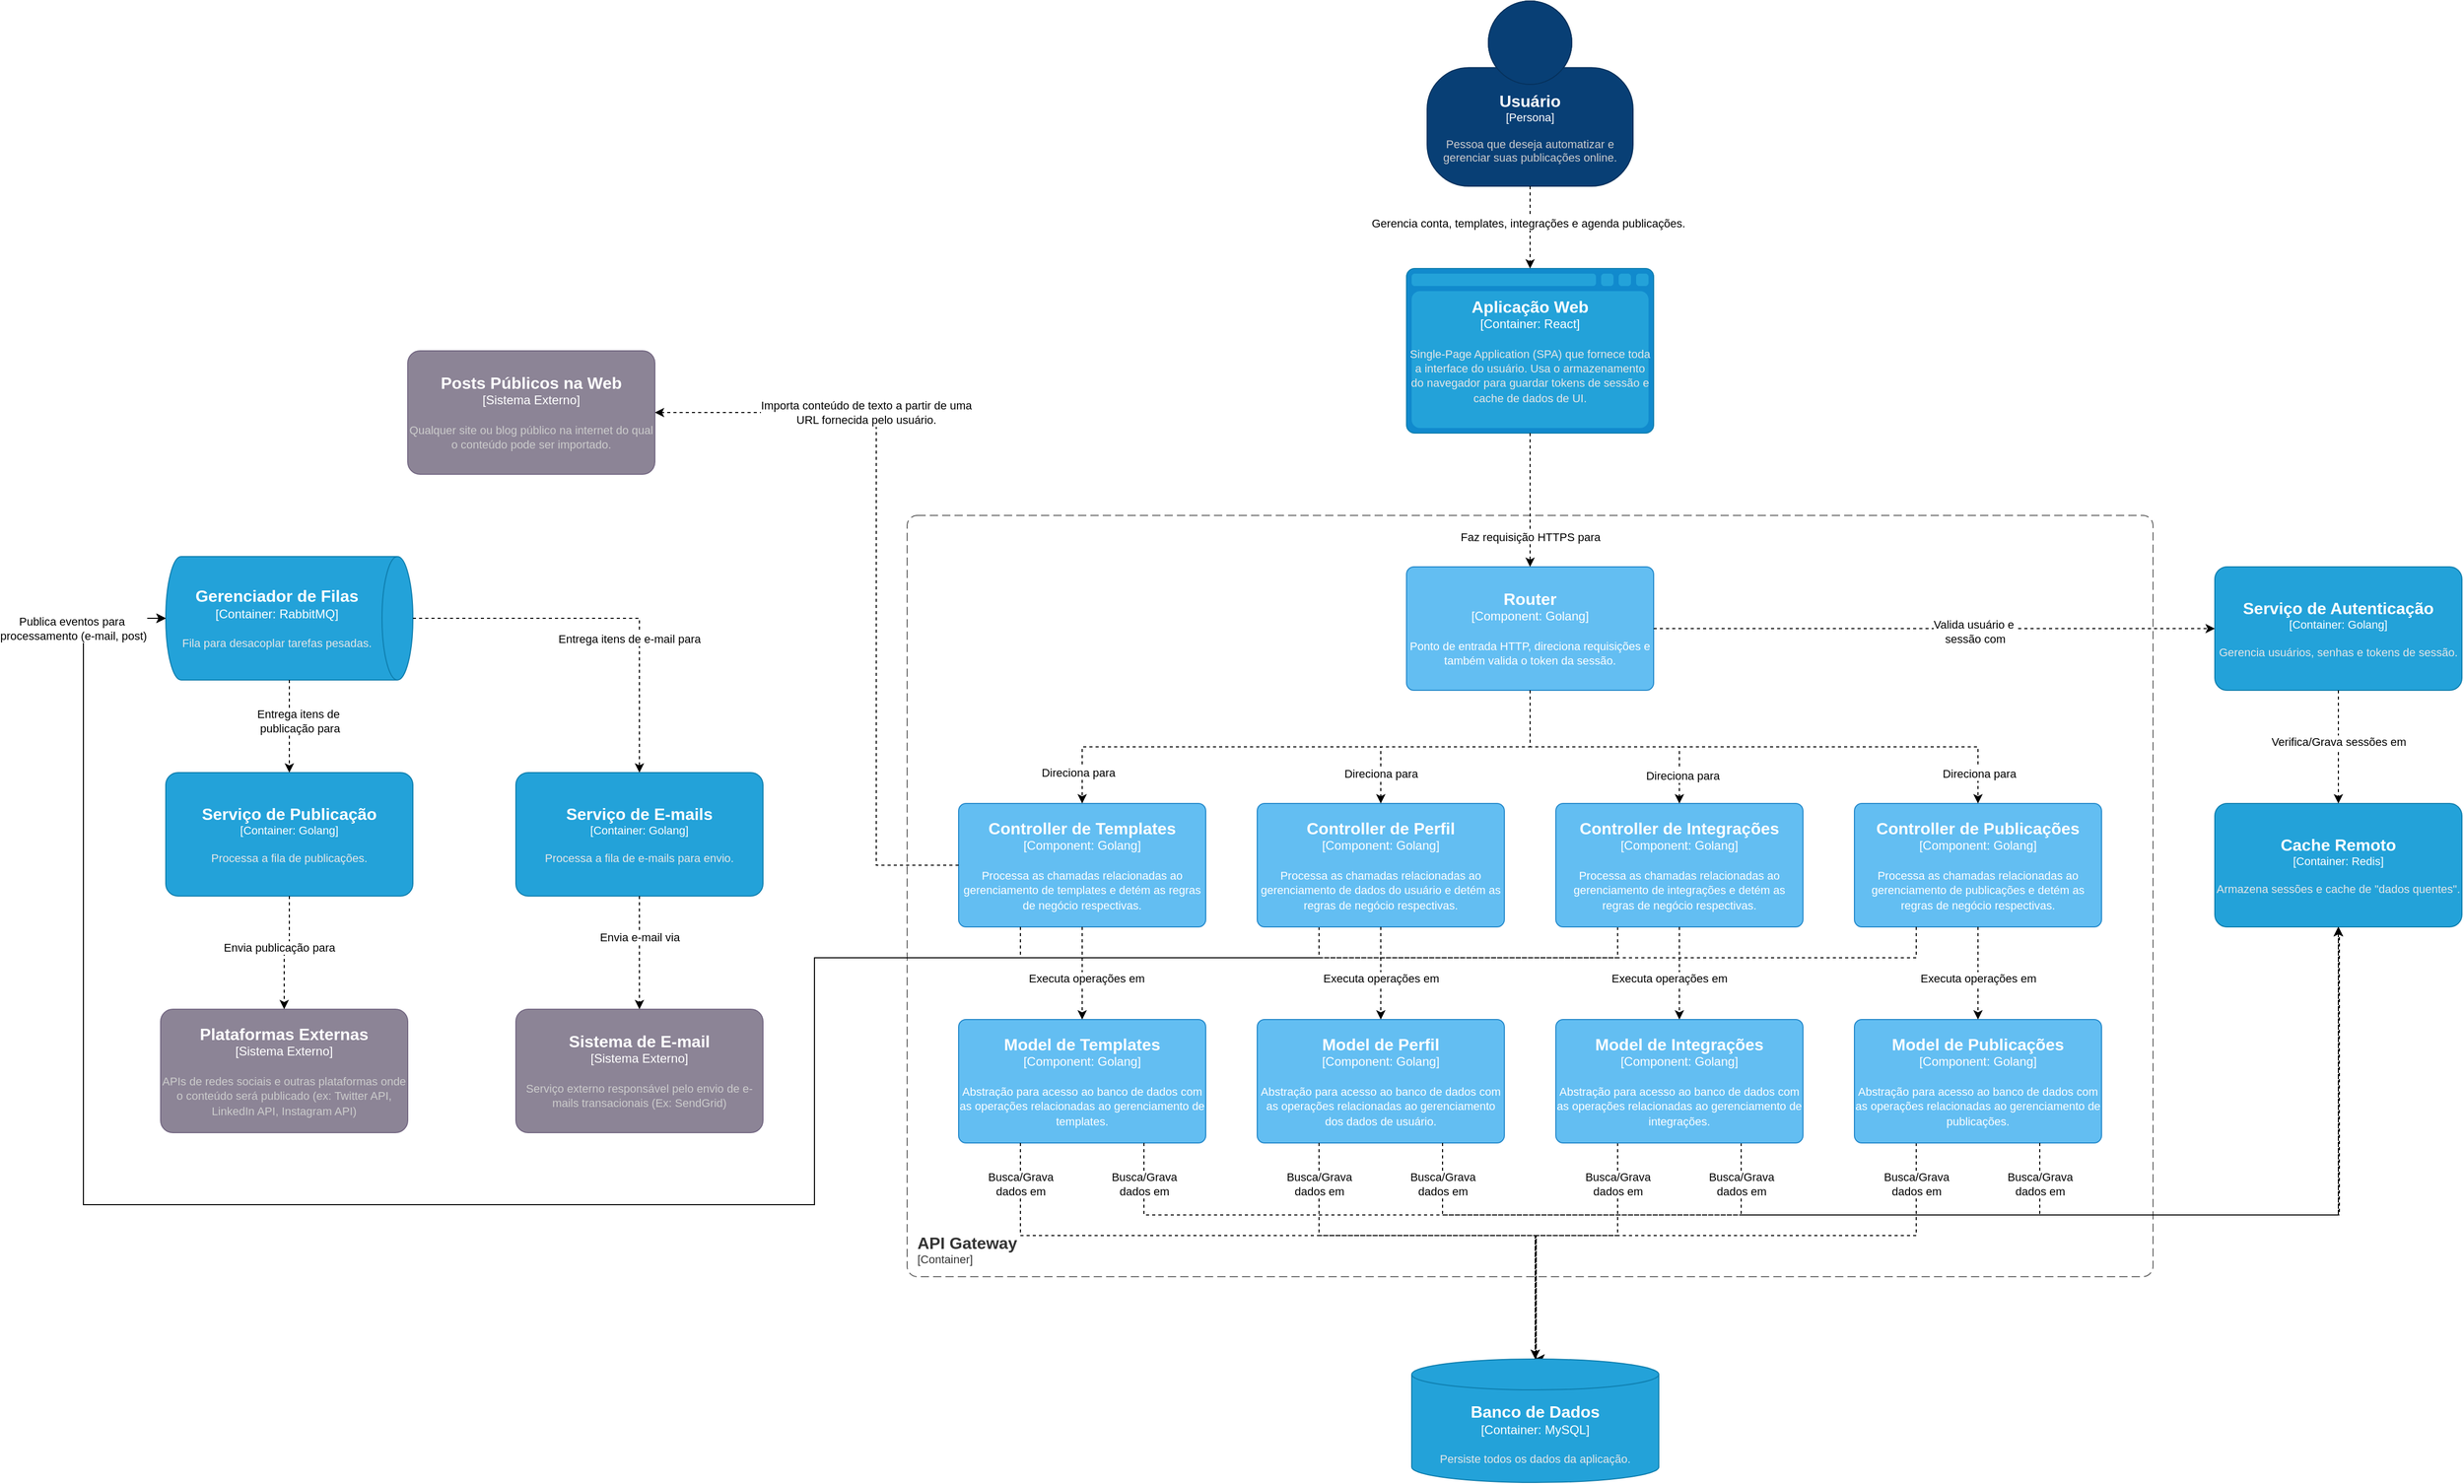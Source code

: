 <mxfile version="27.0.9">
  <diagram name="Page-1" id="s0_r844FjM8sFimcPApi">
    <mxGraphModel dx="5173" dy="2247" grid="1" gridSize="10" guides="1" tooltips="1" connect="1" arrows="1" fold="1" page="1" pageScale="1" pageWidth="850" pageHeight="1100" math="0" shadow="0">
      <root>
        <mxCell id="0" />
        <mxCell id="1" parent="0" />
        <object placeholders="1" c4Name="Usuário" c4Type="Persona" c4Description="Pessoa que deseja automatizar e gerenciar suas publicações online." label="&lt;font style=&quot;font-size: 16px&quot;&gt;&lt;b&gt;%c4Name%&lt;/b&gt;&lt;/font&gt;&lt;div&gt;[%c4Type%]&lt;/div&gt;&lt;br&gt;&lt;div&gt;&lt;font style=&quot;font-size: 11px&quot;&gt;&lt;font color=&quot;#cccccc&quot;&gt;%c4Description%&lt;/font&gt;&lt;/div&gt;" id="xSj052O3vt3fWUmC_2N5-1">
          <mxCell style="html=1;fontSize=11;dashed=0;whiteSpace=wrap;fillColor=#083F75;strokeColor=#06315C;fontColor=#ffffff;shape=mxgraph.c4.person2;align=center;metaEdit=1;points=[[0.5,0,0],[1,0.5,0],[1,0.75,0],[0.75,1,0],[0.5,1,0],[0.25,1,0],[0,0.75,0],[0,0.5,0]];resizable=0;" parent="1" vertex="1">
            <mxGeometry x="325" y="40" width="200" height="180" as="geometry" />
          </mxCell>
        </object>
        <object placeholders="1" c4Name="Aplicação Web" c4Type="Container" c4Technology="React" c4Description="Single-Page Application (SPA) que fornece toda a interface do usuário. Usa o armazenamento do navegador para guardar tokens de sessão e cache de dados de UI." label="&lt;font style=&quot;font-size: 16px&quot;&gt;&lt;b&gt;%c4Name%&lt;/b&gt;&lt;/font&gt;&lt;div&gt;[%c4Type%:&amp;nbsp;%c4Technology%]&lt;/div&gt;&lt;br&gt;&lt;div&gt;&lt;font style=&quot;font-size: 11px&quot;&gt;&lt;font color=&quot;#E6E6E6&quot;&gt;%c4Description%&lt;/font&gt;&lt;/div&gt;" id="uGQQSx_CwPP-6w2Zcl26-1">
          <mxCell style="shape=mxgraph.c4.webBrowserContainer2;whiteSpace=wrap;html=1;boundedLbl=1;rounded=0;labelBackgroundColor=none;strokeColor=#118ACD;fillColor=#23A2D9;strokeColor=#118ACD;strokeColor2=#0E7DAD;fontSize=12;fontColor=#ffffff;align=center;metaEdit=1;points=[[0.5,0,0],[1,0.25,0],[1,0.5,0],[1,0.75,0],[0.5,1,0],[0,0.75,0],[0,0.5,0],[0,0.25,0]];resizable=0;" parent="1" vertex="1">
            <mxGeometry x="305" y="300" width="240" height="160" as="geometry" />
          </mxCell>
        </object>
        <mxCell id="uGQQSx_CwPP-6w2Zcl26-2" style="edgeStyle=orthogonalEdgeStyle;rounded=0;orthogonalLoop=1;jettySize=auto;html=1;entryX=0.5;entryY=0;entryDx=0;entryDy=0;entryPerimeter=0;dashed=1;exitX=0.5;exitY=1;exitDx=0;exitDy=0;exitPerimeter=0;" parent="1" source="xSj052O3vt3fWUmC_2N5-1" target="uGQQSx_CwPP-6w2Zcl26-1" edge="1">
          <mxGeometry relative="1" as="geometry">
            <mxPoint x="424" y="370" as="targetPoint" />
            <mxPoint x="424" y="220" as="sourcePoint" />
          </mxGeometry>
        </mxCell>
        <mxCell id="uGQQSx_CwPP-6w2Zcl26-3" value="Gerencia conta, templates, integrações e agenda publicações." style="edgeLabel;html=1;align=center;verticalAlign=middle;resizable=0;points=[];" parent="uGQQSx_CwPP-6w2Zcl26-2" vertex="1" connectable="0">
          <mxGeometry x="-0.131" y="-2" relative="1" as="geometry">
            <mxPoint y="1" as="offset" />
          </mxGeometry>
        </mxCell>
        <object placeholders="1" c4Name="API Gateway" c4Type="ContainerScopeBoundary" c4Application="Container" label="&lt;font style=&quot;font-size: 16px&quot;&gt;&lt;b&gt;&lt;div style=&quot;text-align: left&quot;&gt;%c4Name%&lt;/div&gt;&lt;/b&gt;&lt;/font&gt;&lt;div style=&quot;text-align: left&quot;&gt;[%c4Application%]&lt;/div&gt;" id="uGQQSx_CwPP-6w2Zcl26-4">
          <mxCell style="rounded=1;fontSize=11;whiteSpace=wrap;html=1;dashed=1;arcSize=20;fillColor=none;strokeColor=#666666;fontColor=#333333;labelBackgroundColor=none;align=left;verticalAlign=bottom;labelBorderColor=none;spacingTop=0;spacing=10;dashPattern=8 4;metaEdit=1;rotatable=0;perimeter=rectanglePerimeter;noLabel=0;labelPadding=0;allowArrows=0;connectable=0;expand=0;recursiveResize=0;editable=1;pointerEvents=0;absoluteArcSize=1;points=[[0.25,0,0],[0.5,0,0],[0.75,0,0],[1,0.25,0],[1,0.5,0],[1,0.75,0],[0.75,1,0],[0.5,1,0],[0.25,1,0],[0,0.75,0],[0,0.5,0],[0,0.25,0]];" parent="1" vertex="1">
            <mxGeometry x="-180" y="540" width="1210" height="740" as="geometry" />
          </mxCell>
        </object>
        <object placeholders="1" c4Name="Router" c4Type="Component" c4Technology="Golang" c4Description="Ponto de entrada HTTP, direciona requisições e também valida o token da sessão." label="&lt;font style=&quot;font-size: 16px&quot;&gt;&lt;b&gt;%c4Name%&lt;/b&gt;&lt;/font&gt;&lt;div&gt;[%c4Type%: %c4Technology%]&lt;/div&gt;&lt;br&gt;&lt;div&gt;&lt;font style=&quot;font-size: 11px&quot;&gt;%c4Description%&lt;/font&gt;&lt;/div&gt;" id="uGQQSx_CwPP-6w2Zcl26-6">
          <mxCell style="rounded=1;whiteSpace=wrap;html=1;labelBackgroundColor=none;fillColor=#63BEF2;fontColor=#ffffff;align=center;arcSize=6;strokeColor=#2086C9;metaEdit=1;resizable=0;points=[[0.25,0,0],[0.5,0,0],[0.75,0,0],[1,0.25,0],[1,0.5,0],[1,0.75,0],[0.75,1,0],[0.5,1,0],[0.25,1,0],[0,0.75,0],[0,0.5,0],[0,0.25,0]];" parent="1" vertex="1">
            <mxGeometry x="305" y="590" width="240" height="120" as="geometry" />
          </mxCell>
        </object>
        <object placeholders="1" c4Name="Controller de Templates" c4Type="Component" c4Technology="Golang" c4Description="Processa as chamadas relacionadas ao gerenciamento de templates e detém as regras de negócio respectivas." label="&lt;font style=&quot;font-size: 16px&quot;&gt;&lt;b&gt;%c4Name%&lt;/b&gt;&lt;/font&gt;&lt;div&gt;[%c4Type%: %c4Technology%]&lt;/div&gt;&lt;br&gt;&lt;div&gt;&lt;font style=&quot;font-size: 11px&quot;&gt;%c4Description%&lt;/font&gt;&lt;/div&gt;" id="uGQQSx_CwPP-6w2Zcl26-7">
          <mxCell style="rounded=1;whiteSpace=wrap;html=1;labelBackgroundColor=none;fillColor=#63BEF2;fontColor=#ffffff;align=center;arcSize=6;strokeColor=#2086C9;metaEdit=1;resizable=0;points=[[0.25,0,0],[0.5,0,0],[0.75,0,0],[1,0.25,0],[1,0.5,0],[1,0.75,0],[0.75,1,0],[0.5,1,0],[0.25,1,0],[0,0.75,0],[0,0.5,0],[0,0.25,0]];" parent="1" vertex="1">
            <mxGeometry x="-130" y="820" width="240" height="120" as="geometry" />
          </mxCell>
        </object>
        <mxCell id="uGQQSx_CwPP-6w2Zcl26-71" style="edgeStyle=orthogonalEdgeStyle;shape=connector;rounded=0;orthogonalLoop=1;jettySize=auto;html=1;exitX=0.25;exitY=1;exitDx=0;exitDy=0;exitPerimeter=0;dashed=1;strokeColor=default;align=center;verticalAlign=middle;fontFamily=Helvetica;fontSize=11;fontColor=default;labelBackgroundColor=default;endArrow=classic;entryX=0.5;entryY=1;entryDx=0;entryDy=0;entryPerimeter=0;" parent="1" source="uGQQSx_CwPP-6w2Zcl26-8" edge="1" target="uGQQSx_CwPP-6w2Zcl26-64">
          <mxGeometry relative="1" as="geometry">
            <mxPoint x="-150" y="1420" as="targetPoint" />
            <Array as="points">
              <mxPoint x="220" y="970" />
              <mxPoint x="-270" y="970" />
              <mxPoint x="-270" y="1210" />
              <mxPoint x="-980" y="1210" />
              <mxPoint x="-980" y="640" />
            </Array>
          </mxGeometry>
        </mxCell>
        <object placeholders="1" c4Name="Controller de Perfil" c4Type="Component" c4Technology="Golang" c4Description="Processa as chamadas relacionadas ao gerenciamento de dados do usuário e detém as regras de negócio respectivas." label="&lt;font style=&quot;font-size: 16px&quot;&gt;&lt;b&gt;%c4Name%&lt;/b&gt;&lt;/font&gt;&lt;div&gt;[%c4Type%: %c4Technology%]&lt;/div&gt;&lt;br&gt;&lt;div&gt;&lt;font style=&quot;font-size: 11px&quot;&gt;%c4Description%&lt;/font&gt;&lt;/div&gt;" id="uGQQSx_CwPP-6w2Zcl26-8">
          <mxCell style="rounded=1;whiteSpace=wrap;html=1;labelBackgroundColor=none;fillColor=#63BEF2;fontColor=#ffffff;align=center;arcSize=6;strokeColor=#2086C9;metaEdit=1;resizable=0;points=[[0.25,0,0],[0.5,0,0],[0.75,0,0],[1,0.25,0],[1,0.5,0],[1,0.75,0],[0.75,1,0],[0.5,1,0],[0.25,1,0],[0,0.75,0],[0,0.5,0],[0,0.25,0]];" parent="1" vertex="1">
            <mxGeometry x="160" y="820" width="240" height="120" as="geometry" />
          </mxCell>
        </object>
        <mxCell id="uGQQSx_CwPP-6w2Zcl26-72" style="edgeStyle=orthogonalEdgeStyle;shape=connector;rounded=0;orthogonalLoop=1;jettySize=auto;html=1;exitX=0.25;exitY=1;exitDx=0;exitDy=0;exitPerimeter=0;dashed=1;strokeColor=default;align=center;verticalAlign=middle;fontFamily=Helvetica;fontSize=11;fontColor=default;labelBackgroundColor=default;endArrow=classic;entryX=0.5;entryY=1;entryDx=0;entryDy=0;entryPerimeter=0;" parent="1" source="uGQQSx_CwPP-6w2Zcl26-9" target="uGQQSx_CwPP-6w2Zcl26-64" edge="1">
          <mxGeometry relative="1" as="geometry">
            <mxPoint x="-150" y="1420" as="targetPoint" />
            <Array as="points">
              <mxPoint x="510" y="970" />
              <mxPoint x="-270" y="970" />
              <mxPoint x="-270" y="1210" />
              <mxPoint x="-980" y="1210" />
              <mxPoint x="-980" y="640" />
            </Array>
          </mxGeometry>
        </mxCell>
        <object placeholders="1" c4Name="Controller de Integrações" c4Type="Component" c4Technology="Golang" c4Description="Processa as chamadas relacionadas ao gerenciamento de integrações e detém as regras de negócio respectivas." label="&lt;font style=&quot;font-size: 16px&quot;&gt;&lt;b&gt;%c4Name%&lt;/b&gt;&lt;/font&gt;&lt;div&gt;[%c4Type%: %c4Technology%]&lt;/div&gt;&lt;br&gt;&lt;div&gt;&lt;font style=&quot;font-size: 11px&quot;&gt;%c4Description%&lt;/font&gt;&lt;/div&gt;" id="uGQQSx_CwPP-6w2Zcl26-9">
          <mxCell style="rounded=1;whiteSpace=wrap;html=1;labelBackgroundColor=none;fillColor=#63BEF2;fontColor=#ffffff;align=center;arcSize=6;strokeColor=#2086C9;metaEdit=1;resizable=0;points=[[0.25,0,0],[0.5,0,0],[0.75,0,0],[1,0.25,0],[1,0.5,0],[1,0.75,0],[0.75,1,0],[0.5,1,0],[0.25,1,0],[0,0.75,0],[0,0.5,0],[0,0.25,0]];" parent="1" vertex="1">
            <mxGeometry x="450" y="820" width="240" height="120" as="geometry" />
          </mxCell>
        </object>
        <object placeholders="1" c4Name="Controller de Publicações" c4Type="Component" c4Technology="Golang" c4Description="Processa as chamadas relacionadas ao gerenciamento de publicações e detém as regras de negócio respectivas." label="&lt;font style=&quot;font-size: 16px&quot;&gt;&lt;b&gt;%c4Name%&lt;/b&gt;&lt;/font&gt;&lt;div&gt;[%c4Type%: %c4Technology%]&lt;/div&gt;&lt;br&gt;&lt;div&gt;&lt;font style=&quot;font-size: 11px&quot;&gt;%c4Description%&lt;/font&gt;&lt;/div&gt;" id="uGQQSx_CwPP-6w2Zcl26-10">
          <mxCell style="rounded=1;whiteSpace=wrap;html=1;labelBackgroundColor=none;fillColor=#63BEF2;fontColor=#ffffff;align=center;arcSize=6;strokeColor=#2086C9;metaEdit=1;resizable=0;points=[[0.25,0,0],[0.5,0,0],[0.75,0,0],[1,0.25,0],[1,0.5,0],[1,0.75,0],[0.75,1,0],[0.5,1,0],[0.25,1,0],[0,0.75,0],[0,0.5,0],[0,0.25,0]];" parent="1" vertex="1">
            <mxGeometry x="740" y="820" width="240" height="120" as="geometry" />
          </mxCell>
        </object>
        <mxCell id="uGQQSx_CwPP-6w2Zcl26-11" style="edgeStyle=orthogonalEdgeStyle;rounded=0;orthogonalLoop=1;jettySize=auto;html=1;entryX=0.5;entryY=0;entryDx=0;entryDy=0;entryPerimeter=0;dashed=1;" parent="1" source="uGQQSx_CwPP-6w2Zcl26-1" target="uGQQSx_CwPP-6w2Zcl26-6" edge="1">
          <mxGeometry relative="1" as="geometry" />
        </mxCell>
        <mxCell id="uGQQSx_CwPP-6w2Zcl26-12" value="Faz requisição HTTPS para" style="edgeLabel;html=1;align=center;verticalAlign=middle;resizable=0;points=[];" parent="uGQQSx_CwPP-6w2Zcl26-11" vertex="1" connectable="0">
          <mxGeometry x="-0.009" y="3" relative="1" as="geometry">
            <mxPoint x="-3" y="36" as="offset" />
          </mxGeometry>
        </mxCell>
        <mxCell id="uGQQSx_CwPP-6w2Zcl26-14" style="edgeStyle=orthogonalEdgeStyle;rounded=0;orthogonalLoop=1;jettySize=auto;html=1;exitX=0.5;exitY=1;exitDx=0;exitDy=0;exitPerimeter=0;entryX=0.5;entryY=0;entryDx=0;entryDy=0;entryPerimeter=0;dashed=1;" parent="1" source="uGQQSx_CwPP-6w2Zcl26-6" target="uGQQSx_CwPP-6w2Zcl26-7" edge="1">
          <mxGeometry relative="1" as="geometry" />
        </mxCell>
        <mxCell id="uGQQSx_CwPP-6w2Zcl26-15" value="Direciona para" style="edgeLabel;html=1;align=center;verticalAlign=middle;resizable=0;points=[];" parent="uGQQSx_CwPP-6w2Zcl26-14" vertex="1" connectable="0">
          <mxGeometry x="0.206" y="-3" relative="1" as="geometry">
            <mxPoint x="-166" y="28" as="offset" />
          </mxGeometry>
        </mxCell>
        <mxCell id="uGQQSx_CwPP-6w2Zcl26-16" style="edgeStyle=orthogonalEdgeStyle;rounded=0;orthogonalLoop=1;jettySize=auto;html=1;entryX=0.5;entryY=0;entryDx=0;entryDy=0;entryPerimeter=0;dashed=1;" parent="1" source="uGQQSx_CwPP-6w2Zcl26-6" target="uGQQSx_CwPP-6w2Zcl26-8" edge="1">
          <mxGeometry relative="1" as="geometry" />
        </mxCell>
        <mxCell id="uGQQSx_CwPP-6w2Zcl26-17" value="Direciona para" style="edgeLabel;html=1;align=center;verticalAlign=middle;resizable=0;points=[];" parent="uGQQSx_CwPP-6w2Zcl26-16" vertex="1" connectable="0">
          <mxGeometry x="0.722" y="3" relative="1" as="geometry">
            <mxPoint x="-3" y="6" as="offset" />
          </mxGeometry>
        </mxCell>
        <mxCell id="uGQQSx_CwPP-6w2Zcl26-18" style="edgeStyle=orthogonalEdgeStyle;rounded=0;orthogonalLoop=1;jettySize=auto;html=1;exitX=0.5;exitY=1;exitDx=0;exitDy=0;exitPerimeter=0;entryX=0.5;entryY=0;entryDx=0;entryDy=0;entryPerimeter=0;dashed=1;" parent="1" source="uGQQSx_CwPP-6w2Zcl26-6" target="uGQQSx_CwPP-6w2Zcl26-9" edge="1">
          <mxGeometry relative="1" as="geometry" />
        </mxCell>
        <mxCell id="uGQQSx_CwPP-6w2Zcl26-19" value="Direciona para" style="edgeLabel;html=1;align=center;verticalAlign=middle;resizable=0;points=[];" parent="uGQQSx_CwPP-6w2Zcl26-18" vertex="1" connectable="0">
          <mxGeometry x="0.793" y="3" relative="1" as="geometry">
            <mxPoint y="-1" as="offset" />
          </mxGeometry>
        </mxCell>
        <mxCell id="uGQQSx_CwPP-6w2Zcl26-20" style="edgeStyle=orthogonalEdgeStyle;rounded=0;orthogonalLoop=1;jettySize=auto;html=1;entryX=0.5;entryY=0;entryDx=0;entryDy=0;entryPerimeter=0;exitX=0.5;exitY=1;exitDx=0;exitDy=0;exitPerimeter=0;dashed=1;" parent="1" source="uGQQSx_CwPP-6w2Zcl26-6" target="uGQQSx_CwPP-6w2Zcl26-10" edge="1">
          <mxGeometry relative="1" as="geometry" />
        </mxCell>
        <mxCell id="uGQQSx_CwPP-6w2Zcl26-21" value="Direciona para" style="edgeLabel;html=1;align=center;verticalAlign=middle;resizable=0;points=[];" parent="uGQQSx_CwPP-6w2Zcl26-20" vertex="1" connectable="0">
          <mxGeometry x="0.898" y="1" relative="1" as="geometry">
            <mxPoint y="-1" as="offset" />
          </mxGeometry>
        </mxCell>
        <object placeholders="1" c4Name="Serviço de Autenticação" c4Type="Container" c4Technology="Golang" c4Description="Gerencia usuários, senhas e tokens de sessão." label="&lt;font style=&quot;font-size: 16px&quot;&gt;&lt;b&gt;%c4Name%&lt;/b&gt;&lt;/font&gt;&lt;div&gt;[%c4Type%: %c4Technology%]&lt;/div&gt;&lt;br&gt;&lt;div&gt;&lt;font style=&quot;font-size: 11px&quot;&gt;&lt;font color=&quot;#E6E6E6&quot;&gt;%c4Description%&lt;/font&gt;&lt;/div&gt;" id="uGQQSx_CwPP-6w2Zcl26-22">
          <mxCell style="rounded=1;whiteSpace=wrap;html=1;fontSize=11;labelBackgroundColor=none;fillColor=#23A2D9;fontColor=#ffffff;align=center;arcSize=10;strokeColor=#0E7DAD;metaEdit=1;resizable=0;points=[[0.25,0,0],[0.5,0,0],[0.75,0,0],[1,0.25,0],[1,0.5,0],[1,0.75,0],[0.75,1,0],[0.5,1,0],[0.25,1,0],[0,0.75,0],[0,0.5,0],[0,0.25,0]];" parent="1" vertex="1">
            <mxGeometry x="1090" y="590" width="240" height="120" as="geometry" />
          </mxCell>
        </object>
        <object placeholders="1" c4Name="Cache Remoto" c4Type="Container" c4Technology="Redis" c4Description="Armazena sessões e cache de &quot;dados quentes&quot;." label="&lt;font style=&quot;font-size: 16px&quot;&gt;&lt;b&gt;%c4Name%&lt;/b&gt;&lt;/font&gt;&lt;div&gt;[%c4Type%: %c4Technology%]&lt;/div&gt;&lt;br&gt;&lt;div&gt;&lt;font style=&quot;font-size: 11px&quot;&gt;&lt;font color=&quot;#E6E6E6&quot;&gt;%c4Description%&lt;/font&gt;&lt;/div&gt;" id="uGQQSx_CwPP-6w2Zcl26-23">
          <mxCell style="rounded=1;whiteSpace=wrap;html=1;fontSize=11;labelBackgroundColor=none;fillColor=#23A2D9;fontColor=#ffffff;align=center;arcSize=10;strokeColor=#0E7DAD;metaEdit=1;resizable=0;points=[[0.25,0,0],[0.5,0,0],[0.75,0,0],[1,0.25,0],[1,0.5,0],[1,0.75,0],[0.75,1,0],[0.5,1,0],[0.25,1,0],[0,0.75,0],[0,0.5,0],[0,0.25,0]];" parent="1" vertex="1">
            <mxGeometry x="1090" y="820" width="240" height="120" as="geometry" />
          </mxCell>
        </object>
        <mxCell id="uGQQSx_CwPP-6w2Zcl26-24" style="edgeStyle=orthogonalEdgeStyle;rounded=0;orthogonalLoop=1;jettySize=auto;html=1;entryX=0;entryY=0.5;entryDx=0;entryDy=0;entryPerimeter=0;dashed=1;" parent="1" source="uGQQSx_CwPP-6w2Zcl26-6" target="uGQQSx_CwPP-6w2Zcl26-22" edge="1">
          <mxGeometry relative="1" as="geometry" />
        </mxCell>
        <mxCell id="uGQQSx_CwPP-6w2Zcl26-25" value="&lt;div&gt;Valida usuário e&amp;nbsp;&lt;/div&gt;&lt;div&gt;sessão com&lt;/div&gt;" style="edgeLabel;html=1;align=center;verticalAlign=middle;resizable=0;points=[];" parent="uGQQSx_CwPP-6w2Zcl26-24" vertex="1" connectable="0">
          <mxGeometry x="0.147" y="-3" relative="1" as="geometry">
            <mxPoint x="-1" as="offset" />
          </mxGeometry>
        </mxCell>
        <mxCell id="uGQQSx_CwPP-6w2Zcl26-26" style="edgeStyle=orthogonalEdgeStyle;rounded=0;orthogonalLoop=1;jettySize=auto;html=1;entryX=0.5;entryY=0;entryDx=0;entryDy=0;entryPerimeter=0;dashed=1;" parent="1" source="uGQQSx_CwPP-6w2Zcl26-22" target="uGQQSx_CwPP-6w2Zcl26-23" edge="1">
          <mxGeometry relative="1" as="geometry" />
        </mxCell>
        <mxCell id="uGQQSx_CwPP-6w2Zcl26-27" value="Verifica/Grava sessões em" style="edgeLabel;html=1;align=center;verticalAlign=middle;resizable=0;points=[];" parent="uGQQSx_CwPP-6w2Zcl26-26" vertex="1" connectable="0">
          <mxGeometry x="0.23" y="-5" relative="1" as="geometry">
            <mxPoint x="5" y="-18" as="offset" />
          </mxGeometry>
        </mxCell>
        <object placeholders="1" c4Name="Model de Templates" c4Type="Component" c4Technology="Golang" c4Description="Abstração para acesso ao banco de dados com as operações relacionadas ao gerenciamento de templates." label="&lt;font style=&quot;font-size: 16px&quot;&gt;&lt;b&gt;%c4Name%&lt;/b&gt;&lt;/font&gt;&lt;div&gt;[%c4Type%: %c4Technology%]&lt;/div&gt;&lt;br&gt;&lt;div&gt;&lt;font style=&quot;font-size: 11px&quot;&gt;%c4Description%&lt;/font&gt;&lt;/div&gt;" id="uGQQSx_CwPP-6w2Zcl26-28">
          <mxCell style="rounded=1;whiteSpace=wrap;html=1;labelBackgroundColor=none;fillColor=#63BEF2;fontColor=#ffffff;align=center;arcSize=6;strokeColor=#2086C9;metaEdit=1;resizable=0;points=[[0.25,0,0],[0.5,0,0],[0.75,0,0],[1,0.25,0],[1,0.5,0],[1,0.75,0],[0.75,1,0],[0.5,1,0],[0.25,1,0],[0,0.75,0],[0,0.5,0],[0,0.25,0]];" parent="1" vertex="1">
            <mxGeometry x="-130" y="1030" width="240" height="120" as="geometry" />
          </mxCell>
        </object>
        <object placeholders="1" c4Name="Model de Perfil" c4Type="Component" c4Technology="Golang" c4Description="Abstração para acesso ao banco de dados com as operações relacionadas ao gerenciamento dos dados de usuário." label="&lt;font style=&quot;font-size: 16px&quot;&gt;&lt;b&gt;%c4Name%&lt;/b&gt;&lt;/font&gt;&lt;div&gt;[%c4Type%: %c4Technology%]&lt;/div&gt;&lt;br&gt;&lt;div&gt;&lt;font style=&quot;font-size: 11px&quot;&gt;%c4Description%&lt;/font&gt;&lt;/div&gt;" id="uGQQSx_CwPP-6w2Zcl26-29">
          <mxCell style="rounded=1;whiteSpace=wrap;html=1;labelBackgroundColor=none;fillColor=#63BEF2;fontColor=#ffffff;align=center;arcSize=6;strokeColor=#2086C9;metaEdit=1;resizable=0;points=[[0.25,0,0],[0.5,0,0],[0.75,0,0],[1,0.25,0],[1,0.5,0],[1,0.75,0],[0.75,1,0],[0.5,1,0],[0.25,1,0],[0,0.75,0],[0,0.5,0],[0,0.25,0]];" parent="1" vertex="1">
            <mxGeometry x="160" y="1030" width="240" height="120" as="geometry" />
          </mxCell>
        </object>
        <mxCell id="uGQQSx_CwPP-6w2Zcl26-42" style="edgeStyle=orthogonalEdgeStyle;shape=connector;rounded=0;orthogonalLoop=1;jettySize=auto;html=1;exitX=0.75;exitY=1;exitDx=0;exitDy=0;exitPerimeter=0;dashed=1;strokeColor=default;align=center;verticalAlign=middle;fontFamily=Helvetica;fontSize=11;fontColor=default;labelBackgroundColor=default;endArrow=classic;entryX=0.5;entryY=1;entryDx=0;entryDy=0;entryPerimeter=0;" parent="1" source="uGQQSx_CwPP-6w2Zcl26-30" target="uGQQSx_CwPP-6w2Zcl26-23" edge="1">
          <mxGeometry relative="1" as="geometry">
            <mxPoint x="1210" y="950" as="targetPoint" />
            <Array as="points">
              <mxPoint x="630" y="1220" />
              <mxPoint x="1211" y="1220" />
              <mxPoint x="1211" y="950" />
              <mxPoint x="1210" y="950" />
            </Array>
          </mxGeometry>
        </mxCell>
        <mxCell id="uGQQSx_CwPP-6w2Zcl26-54" style="edgeStyle=orthogonalEdgeStyle;shape=connector;rounded=0;orthogonalLoop=1;jettySize=auto;html=1;exitX=0.25;exitY=1;exitDx=0;exitDy=0;exitPerimeter=0;dashed=1;strokeColor=default;align=center;verticalAlign=middle;fontFamily=Helvetica;fontSize=11;fontColor=default;labelBackgroundColor=default;endArrow=classic;" parent="1" source="uGQQSx_CwPP-6w2Zcl26-30" edge="1">
          <mxGeometry relative="1" as="geometry">
            <mxPoint x="430" y="1360" as="targetPoint" />
            <Array as="points">
              <mxPoint x="510" y="1240" />
              <mxPoint x="431" y="1240" />
              <mxPoint x="431" y="1360" />
            </Array>
          </mxGeometry>
        </mxCell>
        <object placeholders="1" c4Name="Model de Integrações" c4Type="Component" c4Technology="Golang" c4Description="Abstração para acesso ao banco de dados com as operações relacionadas ao gerenciamento de integrações." label="&lt;font style=&quot;font-size: 16px&quot;&gt;&lt;b&gt;%c4Name%&lt;/b&gt;&lt;/font&gt;&lt;div&gt;[%c4Type%: %c4Technology%]&lt;/div&gt;&lt;br&gt;&lt;div&gt;&lt;font style=&quot;font-size: 11px&quot;&gt;%c4Description%&lt;/font&gt;&lt;/div&gt;" id="uGQQSx_CwPP-6w2Zcl26-30">
          <mxCell style="rounded=1;whiteSpace=wrap;html=1;labelBackgroundColor=none;fillColor=#63BEF2;fontColor=#ffffff;align=center;arcSize=6;strokeColor=#2086C9;metaEdit=1;resizable=0;points=[[0.25,0,0],[0.5,0,0],[0.75,0,0],[1,0.25,0],[1,0.5,0],[1,0.75,0],[0.75,1,0],[0.5,1,0],[0.25,1,0],[0,0.75,0],[0,0.5,0],[0,0.25,0]];" parent="1" vertex="1">
            <mxGeometry x="450" y="1030" width="240" height="120" as="geometry" />
          </mxCell>
        </object>
        <mxCell id="uGQQSx_CwPP-6w2Zcl26-55" style="edgeStyle=orthogonalEdgeStyle;shape=connector;rounded=0;orthogonalLoop=1;jettySize=auto;html=1;exitX=0.25;exitY=1;exitDx=0;exitDy=0;exitPerimeter=0;dashed=1;strokeColor=default;align=center;verticalAlign=middle;fontFamily=Helvetica;fontSize=11;fontColor=default;labelBackgroundColor=default;endArrow=classic;" parent="1" source="uGQQSx_CwPP-6w2Zcl26-31" edge="1">
          <mxGeometry relative="1" as="geometry">
            <mxPoint x="430" y="1360" as="targetPoint" />
            <Array as="points">
              <mxPoint x="800" y="1240" />
              <mxPoint x="431" y="1240" />
              <mxPoint x="431" y="1360" />
            </Array>
          </mxGeometry>
        </mxCell>
        <object placeholders="1" c4Name="Model de Publicações" c4Type="Component" c4Technology="Golang" c4Description="Abstração para acesso ao banco de dados com as operações relacionadas ao gerenciamento de publicações." label="&lt;font style=&quot;font-size: 16px&quot;&gt;&lt;b&gt;%c4Name%&lt;/b&gt;&lt;/font&gt;&lt;div&gt;[%c4Type%: %c4Technology%]&lt;/div&gt;&lt;br&gt;&lt;div&gt;&lt;font style=&quot;font-size: 11px&quot;&gt;%c4Description%&lt;/font&gt;&lt;/div&gt;" id="uGQQSx_CwPP-6w2Zcl26-31">
          <mxCell style="rounded=1;whiteSpace=wrap;html=1;labelBackgroundColor=none;fillColor=#63BEF2;fontColor=#ffffff;align=center;arcSize=6;strokeColor=#2086C9;metaEdit=1;resizable=0;points=[[0.25,0,0],[0.5,0,0],[0.75,0,0],[1,0.25,0],[1,0.5,0],[1,0.75,0],[0.75,1,0],[0.5,1,0],[0.25,1,0],[0,0.75,0],[0,0.5,0],[0,0.25,0]];" parent="1" vertex="1">
            <mxGeometry x="740" y="1030" width="240" height="120" as="geometry" />
          </mxCell>
        </object>
        <mxCell id="uGQQSx_CwPP-6w2Zcl26-32" style="edgeStyle=orthogonalEdgeStyle;shape=connector;rounded=0;orthogonalLoop=1;jettySize=auto;html=1;entryX=0.5;entryY=0;entryDx=0;entryDy=0;entryPerimeter=0;dashed=1;strokeColor=default;align=center;verticalAlign=middle;fontFamily=Helvetica;fontSize=11;fontColor=default;labelBackgroundColor=default;endArrow=classic;" parent="1" source="uGQQSx_CwPP-6w2Zcl26-7" target="uGQQSx_CwPP-6w2Zcl26-28" edge="1">
          <mxGeometry relative="1" as="geometry" />
        </mxCell>
        <mxCell id="uGQQSx_CwPP-6w2Zcl26-36" value="Executa operações em" style="edgeLabel;html=1;align=center;verticalAlign=middle;resizable=0;points=[];fontFamily=Helvetica;fontSize=11;fontColor=default;labelBackgroundColor=default;" parent="uGQQSx_CwPP-6w2Zcl26-32" vertex="1" connectable="0">
          <mxGeometry x="0.099" y="4" relative="1" as="geometry">
            <mxPoint as="offset" />
          </mxGeometry>
        </mxCell>
        <mxCell id="uGQQSx_CwPP-6w2Zcl26-33" style="edgeStyle=orthogonalEdgeStyle;shape=connector;rounded=0;orthogonalLoop=1;jettySize=auto;html=1;entryX=0.5;entryY=0;entryDx=0;entryDy=0;entryPerimeter=0;dashed=1;strokeColor=default;align=center;verticalAlign=middle;fontFamily=Helvetica;fontSize=11;fontColor=default;labelBackgroundColor=default;endArrow=classic;" parent="1" source="uGQQSx_CwPP-6w2Zcl26-8" target="uGQQSx_CwPP-6w2Zcl26-29" edge="1">
          <mxGeometry relative="1" as="geometry" />
        </mxCell>
        <mxCell id="uGQQSx_CwPP-6w2Zcl26-34" style="edgeStyle=orthogonalEdgeStyle;shape=connector;rounded=0;orthogonalLoop=1;jettySize=auto;html=1;entryX=0.5;entryY=0;entryDx=0;entryDy=0;entryPerimeter=0;dashed=1;strokeColor=default;align=center;verticalAlign=middle;fontFamily=Helvetica;fontSize=11;fontColor=default;labelBackgroundColor=default;endArrow=classic;" parent="1" source="uGQQSx_CwPP-6w2Zcl26-9" target="uGQQSx_CwPP-6w2Zcl26-30" edge="1">
          <mxGeometry relative="1" as="geometry" />
        </mxCell>
        <mxCell id="uGQQSx_CwPP-6w2Zcl26-35" style="edgeStyle=orthogonalEdgeStyle;shape=connector;rounded=0;orthogonalLoop=1;jettySize=auto;html=1;entryX=0.5;entryY=0;entryDx=0;entryDy=0;entryPerimeter=0;dashed=1;strokeColor=default;align=center;verticalAlign=middle;fontFamily=Helvetica;fontSize=11;fontColor=default;labelBackgroundColor=default;endArrow=classic;" parent="1" source="uGQQSx_CwPP-6w2Zcl26-10" target="uGQQSx_CwPP-6w2Zcl26-31" edge="1">
          <mxGeometry relative="1" as="geometry" />
        </mxCell>
        <mxCell id="uGQQSx_CwPP-6w2Zcl26-37" value="Executa operações em" style="edgeLabel;html=1;align=center;verticalAlign=middle;resizable=0;points=[];fontFamily=Helvetica;fontSize=11;fontColor=default;labelBackgroundColor=default;" parent="1" vertex="1" connectable="0">
          <mxGeometry x="280" y="990" as="geometry" />
        </mxCell>
        <mxCell id="uGQQSx_CwPP-6w2Zcl26-38" value="Executa operações em" style="edgeLabel;html=1;align=center;verticalAlign=middle;resizable=0;points=[];fontFamily=Helvetica;fontSize=11;fontColor=default;labelBackgroundColor=default;" parent="1" vertex="1" connectable="0">
          <mxGeometry x="560" y="990" as="geometry" />
        </mxCell>
        <mxCell id="uGQQSx_CwPP-6w2Zcl26-39" value="Executa operações em" style="edgeLabel;html=1;align=center;verticalAlign=middle;resizable=0;points=[];fontFamily=Helvetica;fontSize=11;fontColor=default;labelBackgroundColor=default;" parent="1" vertex="1" connectable="0">
          <mxGeometry x="860" y="990" as="geometry" />
        </mxCell>
        <mxCell id="uGQQSx_CwPP-6w2Zcl26-40" style="edgeStyle=orthogonalEdgeStyle;shape=connector;rounded=0;orthogonalLoop=1;jettySize=auto;html=1;entryX=0.5;entryY=1;entryDx=0;entryDy=0;entryPerimeter=0;dashed=1;strokeColor=default;align=center;verticalAlign=middle;fontFamily=Helvetica;fontSize=11;fontColor=default;labelBackgroundColor=default;endArrow=classic;exitX=0.75;exitY=1;exitDx=0;exitDy=0;exitPerimeter=0;" parent="1" source="uGQQSx_CwPP-6w2Zcl26-28" target="uGQQSx_CwPP-6w2Zcl26-23" edge="1">
          <mxGeometry relative="1" as="geometry">
            <Array as="points">
              <mxPoint x="50" y="1220" />
              <mxPoint x="1210" y="1220" />
            </Array>
          </mxGeometry>
        </mxCell>
        <mxCell id="uGQQSx_CwPP-6w2Zcl26-41" style="edgeStyle=orthogonalEdgeStyle;shape=connector;rounded=0;orthogonalLoop=1;jettySize=auto;html=1;exitX=0.75;exitY=1;exitDx=0;exitDy=0;exitPerimeter=0;entryX=0.5;entryY=1;entryDx=0;entryDy=0;entryPerimeter=0;dashed=1;strokeColor=default;align=center;verticalAlign=middle;fontFamily=Helvetica;fontSize=11;fontColor=default;labelBackgroundColor=default;endArrow=classic;" parent="1" source="uGQQSx_CwPP-6w2Zcl26-29" target="uGQQSx_CwPP-6w2Zcl26-23" edge="1">
          <mxGeometry relative="1" as="geometry">
            <Array as="points">
              <mxPoint x="340" y="1220" />
              <mxPoint x="1210" y="1220" />
            </Array>
          </mxGeometry>
        </mxCell>
        <mxCell id="uGQQSx_CwPP-6w2Zcl26-43" style="edgeStyle=orthogonalEdgeStyle;shape=connector;rounded=0;orthogonalLoop=1;jettySize=auto;html=1;exitX=0.75;exitY=1;exitDx=0;exitDy=0;exitPerimeter=0;entryX=0.5;entryY=1;entryDx=0;entryDy=0;entryPerimeter=0;dashed=1;strokeColor=default;align=center;verticalAlign=middle;fontFamily=Helvetica;fontSize=11;fontColor=default;labelBackgroundColor=default;endArrow=classic;" parent="1" source="uGQQSx_CwPP-6w2Zcl26-31" target="uGQQSx_CwPP-6w2Zcl26-23" edge="1">
          <mxGeometry relative="1" as="geometry">
            <Array as="points">
              <mxPoint x="920" y="1220" />
              <mxPoint x="1210" y="1220" />
            </Array>
          </mxGeometry>
        </mxCell>
        <object placeholders="1" c4Name="Posts Públicos na Web" c4Type="Sistema Externo" c4Description="Qualquer site ou blog público na internet do qual o conteúdo pode ser importado." label="&lt;font style=&quot;font-size: 16px&quot;&gt;&lt;b&gt;%c4Name%&lt;/b&gt;&lt;/font&gt;&lt;div&gt;[%c4Type%]&lt;/div&gt;&lt;br&gt;&lt;div&gt;&lt;font style=&quot;font-size: 11px&quot;&gt;&lt;font color=&quot;#cccccc&quot;&gt;%c4Description%&lt;/font&gt;&lt;/div&gt;" id="uGQQSx_CwPP-6w2Zcl26-48">
          <mxCell style="rounded=1;whiteSpace=wrap;html=1;labelBackgroundColor=none;fillColor=#8C8496;fontColor=#ffffff;align=center;arcSize=10;strokeColor=#736782;metaEdit=1;resizable=0;points=[[0.25,0,0],[0.5,0,0],[0.75,0,0],[1,0.25,0],[1,0.5,0],[1,0.75,0],[0.75,1,0],[0.5,1,0],[0.25,1,0],[0,0.75,0],[0,0.5,0],[0,0.25,0]];" parent="1" vertex="1">
            <mxGeometry x="-665" y="380" width="240" height="120" as="geometry" />
          </mxCell>
        </object>
        <mxCell id="uGQQSx_CwPP-6w2Zcl26-50" style="edgeStyle=orthogonalEdgeStyle;shape=connector;rounded=0;orthogonalLoop=1;jettySize=auto;html=1;entryX=1;entryY=0.5;entryDx=0;entryDy=0;entryPerimeter=0;dashed=1;strokeColor=default;align=center;verticalAlign=middle;fontFamily=Helvetica;fontSize=11;fontColor=default;labelBackgroundColor=default;endArrow=classic;" parent="1" source="uGQQSx_CwPP-6w2Zcl26-7" target="uGQQSx_CwPP-6w2Zcl26-48" edge="1">
          <mxGeometry relative="1" as="geometry">
            <Array as="points">
              <mxPoint x="-210" y="880" />
              <mxPoint x="-210" y="440" />
            </Array>
          </mxGeometry>
        </mxCell>
        <mxCell id="uGQQSx_CwPP-6w2Zcl26-49" value="Importa conteúdo de texto a partir de uma&lt;div&gt;URL fornecida pelo usuário.&lt;/div&gt;" style="edgeLabel;html=1;align=center;verticalAlign=middle;resizable=0;points=[];" parent="1" vertex="1" connectable="0">
          <mxGeometry x="-220.002" y="440" as="geometry" />
        </mxCell>
        <object placeholders="1" c4Name="Banco de Dados" c4Type="Container" c4Technology="MySQL" c4Description="Persiste todos os dados da aplicação." label="&lt;font style=&quot;font-size: 16px&quot;&gt;&lt;b&gt;%c4Name%&lt;/b&gt;&lt;/font&gt;&lt;div&gt;[%c4Type%:&amp;nbsp;%c4Technology%]&lt;/div&gt;&lt;br&gt;&lt;div&gt;&lt;font style=&quot;font-size: 11px&quot;&gt;&lt;font color=&quot;#E6E6E6&quot;&gt;%c4Description%&lt;/font&gt;&lt;/div&gt;" id="uGQQSx_CwPP-6w2Zcl26-51">
          <mxCell style="shape=cylinder3;size=15;whiteSpace=wrap;html=1;boundedLbl=1;rounded=0;labelBackgroundColor=none;fillColor=#23A2D9;fontSize=12;fontColor=#ffffff;align=center;strokeColor=#0E7DAD;metaEdit=1;points=[[0.5,0,0],[1,0.25,0],[1,0.5,0],[1,0.75,0],[0.5,1,0],[0,0.75,0],[0,0.5,0],[0,0.25,0]];resizable=0;" parent="1" vertex="1">
            <mxGeometry x="310" y="1360" width="240" height="120" as="geometry" />
          </mxCell>
        </object>
        <mxCell id="uGQQSx_CwPP-6w2Zcl26-52" style="edgeStyle=orthogonalEdgeStyle;shape=connector;rounded=0;orthogonalLoop=1;jettySize=auto;html=1;exitX=0.25;exitY=1;exitDx=0;exitDy=0;exitPerimeter=0;entryX=0.5;entryY=0;entryDx=0;entryDy=0;entryPerimeter=0;dashed=1;strokeColor=default;align=center;verticalAlign=middle;fontFamily=Helvetica;fontSize=11;fontColor=default;labelBackgroundColor=default;endArrow=classic;" parent="1" source="uGQQSx_CwPP-6w2Zcl26-28" target="uGQQSx_CwPP-6w2Zcl26-51" edge="1">
          <mxGeometry relative="1" as="geometry">
            <Array as="points">
              <mxPoint x="-70" y="1240" />
              <mxPoint x="430" y="1240" />
            </Array>
          </mxGeometry>
        </mxCell>
        <mxCell id="uGQQSx_CwPP-6w2Zcl26-53" style="edgeStyle=orthogonalEdgeStyle;shape=connector;rounded=0;orthogonalLoop=1;jettySize=auto;html=1;exitX=0.25;exitY=1;exitDx=0;exitDy=0;exitPerimeter=0;entryX=0.5;entryY=0;entryDx=0;entryDy=0;entryPerimeter=0;dashed=1;strokeColor=default;align=center;verticalAlign=middle;fontFamily=Helvetica;fontSize=11;fontColor=default;labelBackgroundColor=default;endArrow=classic;" parent="1" source="uGQQSx_CwPP-6w2Zcl26-29" target="uGQQSx_CwPP-6w2Zcl26-51" edge="1">
          <mxGeometry relative="1" as="geometry">
            <Array as="points">
              <mxPoint x="220" y="1240" />
              <mxPoint x="430" y="1240" />
            </Array>
          </mxGeometry>
        </mxCell>
        <mxCell id="uGQQSx_CwPP-6w2Zcl26-56" value="Busca/Grava&lt;div&gt;dados em&lt;/div&gt;" style="edgeLabel;html=1;align=center;verticalAlign=middle;resizable=0;points=[];" parent="1" vertex="1" connectable="0">
          <mxGeometry x="-70" y="1190" as="geometry" />
        </mxCell>
        <mxCell id="uGQQSx_CwPP-6w2Zcl26-57" value="Busca/Grava&lt;div&gt;dados em&lt;/div&gt;" style="edgeLabel;html=1;align=center;verticalAlign=middle;resizable=0;points=[];" parent="1" vertex="1" connectable="0">
          <mxGeometry x="50" y="1190" as="geometry" />
        </mxCell>
        <mxCell id="uGQQSx_CwPP-6w2Zcl26-58" value="Busca/Grava&lt;div&gt;dados em&lt;/div&gt;" style="edgeLabel;html=1;align=center;verticalAlign=middle;resizable=0;points=[];" parent="1" vertex="1" connectable="0">
          <mxGeometry x="220" y="1190" as="geometry" />
        </mxCell>
        <mxCell id="uGQQSx_CwPP-6w2Zcl26-59" value="Busca/Grava&lt;div&gt;dados em&lt;/div&gt;" style="edgeLabel;html=1;align=center;verticalAlign=middle;resizable=0;points=[];" parent="1" vertex="1" connectable="0">
          <mxGeometry x="340" y="1190" as="geometry" />
        </mxCell>
        <mxCell id="uGQQSx_CwPP-6w2Zcl26-60" value="Busca/Grava&lt;div&gt;dados em&lt;/div&gt;" style="edgeLabel;html=1;align=center;verticalAlign=middle;resizable=0;points=[];" parent="1" vertex="1" connectable="0">
          <mxGeometry x="510" y="1190" as="geometry" />
        </mxCell>
        <mxCell id="uGQQSx_CwPP-6w2Zcl26-61" value="Busca/Grava&lt;div&gt;dados em&lt;/div&gt;" style="edgeLabel;html=1;align=center;verticalAlign=middle;resizable=0;points=[];" parent="1" vertex="1" connectable="0">
          <mxGeometry x="630" y="1190" as="geometry" />
        </mxCell>
        <mxCell id="uGQQSx_CwPP-6w2Zcl26-62" value="Busca/Grava&lt;div&gt;dados em&lt;/div&gt;" style="edgeLabel;html=1;align=center;verticalAlign=middle;resizable=0;points=[];" parent="1" vertex="1" connectable="0">
          <mxGeometry x="800" y="1190" as="geometry" />
        </mxCell>
        <mxCell id="uGQQSx_CwPP-6w2Zcl26-63" value="Busca/Grava&lt;div&gt;dados em&lt;/div&gt;" style="edgeLabel;html=1;align=center;verticalAlign=middle;resizable=0;points=[];" parent="1" vertex="1" connectable="0">
          <mxGeometry x="920" y="1190" as="geometry" />
        </mxCell>
        <object placeholders="1" c4Name="Gerenciador de Filas" c4Type="Container" c4Technology="RabbitMQ" c4Description="Fila para desacoplar tarefas pesadas." label="&lt;font style=&quot;font-size: 16px&quot;&gt;&lt;b&gt;%c4Name%&lt;/b&gt;&lt;/font&gt;&lt;div&gt;[%c4Type%:&amp;nbsp;%c4Technology%]&lt;/div&gt;&lt;br&gt;&lt;div&gt;&lt;font style=&quot;font-size: 11px&quot;&gt;&lt;font color=&quot;#E6E6E6&quot;&gt;%c4Description%&lt;/font&gt;&lt;/div&gt;" id="uGQQSx_CwPP-6w2Zcl26-64">
          <mxCell style="shape=cylinder3;size=15;direction=south;whiteSpace=wrap;html=1;boundedLbl=1;rounded=0;labelBackgroundColor=none;fillColor=#23A2D9;fontSize=12;fontColor=#ffffff;align=center;strokeColor=#0E7DAD;metaEdit=1;points=[[0.5,0,0],[1,0.25,0],[1,0.5,0],[1,0.75,0],[0.5,1,0],[0,0.75,0],[0,0.5,0],[0,0.25,0]];resizable=0;" parent="1" vertex="1">
            <mxGeometry x="-900" y="580" width="240" height="120" as="geometry" />
          </mxCell>
        </object>
        <object placeholders="1" c4Name="Sistema de E-mail" c4Type="Sistema Externo" c4Description="Serviço externo responsável pelo envio de e-mails transacionais (Ex: SendGrid)" label="&lt;font style=&quot;font-size: 16px&quot;&gt;&lt;b&gt;%c4Name%&lt;/b&gt;&lt;/font&gt;&lt;div&gt;[%c4Type%]&lt;/div&gt;&lt;br&gt;&lt;div&gt;&lt;font style=&quot;font-size: 11px&quot;&gt;&lt;font color=&quot;#cccccc&quot;&gt;%c4Description%&lt;/font&gt;&lt;/div&gt;" id="uGQQSx_CwPP-6w2Zcl26-65">
          <mxCell style="rounded=1;whiteSpace=wrap;html=1;labelBackgroundColor=none;fillColor=#8C8496;fontColor=#ffffff;align=center;arcSize=10;strokeColor=#736782;metaEdit=1;resizable=0;points=[[0.25,0,0],[0.5,0,0],[0.75,0,0],[1,0.25,0],[1,0.5,0],[1,0.75,0],[0.75,1,0],[0.5,1,0],[0.25,1,0],[0,0.75,0],[0,0.5,0],[0,0.25,0]];" parent="1" vertex="1">
            <mxGeometry x="-560" y="1020" width="240" height="120" as="geometry" />
          </mxCell>
        </object>
        <object placeholders="1" c4Name="Plataformas Externas" c4Type="Sistema Externo" c4Description="APIs de redes sociais e outras plataformas onde o conteúdo será publicado (ex: Twitter API, LinkedIn API, Instagram API)" label="&lt;font style=&quot;font-size: 16px&quot;&gt;&lt;b&gt;%c4Name%&lt;/b&gt;&lt;/font&gt;&lt;div&gt;[%c4Type%]&lt;/div&gt;&lt;br&gt;&lt;div&gt;&lt;font style=&quot;font-size: 11px&quot;&gt;&lt;font color=&quot;#cccccc&quot;&gt;%c4Description%&lt;/font&gt;&lt;/div&gt;" id="uGQQSx_CwPP-6w2Zcl26-66">
          <mxCell style="rounded=1;whiteSpace=wrap;html=1;labelBackgroundColor=none;fillColor=#8C8496;fontColor=#ffffff;align=center;arcSize=10;strokeColor=#736782;metaEdit=1;resizable=0;points=[[0.25,0,0],[0.5,0,0],[0.75,0,0],[1,0.25,0],[1,0.5,0],[1,0.75,0],[0.75,1,0],[0.5,1,0],[0.25,1,0],[0,0.75,0],[0,0.5,0],[0,0.25,0]];" parent="1" vertex="1">
            <mxGeometry x="-905" y="1020" width="240" height="120" as="geometry" />
          </mxCell>
        </object>
        <object placeholders="1" c4Name="Serviço de Publicação" c4Type="Container" c4Technology="Golang" c4Description="Processa a fila de publicações." label="&lt;font style=&quot;font-size: 16px&quot;&gt;&lt;b&gt;%c4Name%&lt;/b&gt;&lt;/font&gt;&lt;div&gt;[%c4Type%: %c4Technology%]&lt;/div&gt;&lt;br&gt;&lt;div&gt;&lt;font style=&quot;font-size: 11px&quot;&gt;&lt;font color=&quot;#E6E6E6&quot;&gt;%c4Description%&lt;/font&gt;&lt;/div&gt;" id="uGQQSx_CwPP-6w2Zcl26-67">
          <mxCell style="rounded=1;whiteSpace=wrap;html=1;fontSize=11;labelBackgroundColor=none;fillColor=#23A2D9;fontColor=#ffffff;align=center;arcSize=10;strokeColor=#0E7DAD;metaEdit=1;resizable=0;points=[[0.25,0,0],[0.5,0,0],[0.75,0,0],[1,0.25,0],[1,0.5,0],[1,0.75,0],[0.75,1,0],[0.5,1,0],[0.25,1,0],[0,0.75,0],[0,0.5,0],[0,0.25,0]];" parent="1" vertex="1">
            <mxGeometry x="-900" y="790" width="240" height="120" as="geometry" />
          </mxCell>
        </object>
        <object placeholders="1" c4Name="Serviço de E-mails" c4Type="Container" c4Technology="Golang" c4Description="Processa a fila de e-mails para envio." label="&lt;font style=&quot;font-size: 16px&quot;&gt;&lt;b&gt;%c4Name%&lt;/b&gt;&lt;/font&gt;&lt;div&gt;[%c4Type%: %c4Technology%]&lt;/div&gt;&lt;br&gt;&lt;div&gt;&lt;font style=&quot;font-size: 11px&quot;&gt;&lt;font color=&quot;#E6E6E6&quot;&gt;%c4Description%&lt;/font&gt;&lt;/div&gt;" id="uGQQSx_CwPP-6w2Zcl26-68">
          <mxCell style="rounded=1;whiteSpace=wrap;html=1;fontSize=11;labelBackgroundColor=none;fillColor=#23A2D9;fontColor=#ffffff;align=center;arcSize=10;strokeColor=#0E7DAD;metaEdit=1;resizable=0;points=[[0.25,0,0],[0.5,0,0],[0.75,0,0],[1,0.25,0],[1,0.5,0],[1,0.75,0],[0.75,1,0],[0.5,1,0],[0.25,1,0],[0,0.75,0],[0,0.5,0],[0,0.25,0]];" parent="1" vertex="1">
            <mxGeometry x="-560" y="790" width="240" height="120" as="geometry" />
          </mxCell>
        </object>
        <mxCell id="uGQQSx_CwPP-6w2Zcl26-70" style="edgeStyle=orthogonalEdgeStyle;shape=connector;rounded=0;orthogonalLoop=1;jettySize=auto;html=1;exitX=0.25;exitY=1;exitDx=0;exitDy=0;exitPerimeter=0;entryX=0.5;entryY=1;entryDx=0;entryDy=0;entryPerimeter=0;dashed=1;strokeColor=default;align=center;verticalAlign=middle;fontFamily=Helvetica;fontSize=11;fontColor=default;labelBackgroundColor=default;endArrow=classic;" parent="1" source="uGQQSx_CwPP-6w2Zcl26-7" target="uGQQSx_CwPP-6w2Zcl26-64" edge="1">
          <mxGeometry relative="1" as="geometry">
            <Array as="points">
              <mxPoint x="-70" y="970" />
              <mxPoint x="-270" y="970" />
              <mxPoint x="-270" y="1210" />
              <mxPoint x="-980" y="1210" />
              <mxPoint x="-980" y="640" />
            </Array>
          </mxGeometry>
        </mxCell>
        <mxCell id="uGQQSx_CwPP-6w2Zcl26-73" style="edgeStyle=orthogonalEdgeStyle;shape=connector;rounded=0;orthogonalLoop=1;jettySize=auto;html=1;exitX=0.25;exitY=1;exitDx=0;exitDy=0;exitPerimeter=0;entryX=0.5;entryY=1;entryDx=0;entryDy=0;entryPerimeter=0;dashed=1;strokeColor=default;align=center;verticalAlign=middle;fontFamily=Helvetica;fontSize=11;fontColor=default;labelBackgroundColor=default;endArrow=classic;" parent="1" source="uGQQSx_CwPP-6w2Zcl26-10" target="uGQQSx_CwPP-6w2Zcl26-64" edge="1">
          <mxGeometry relative="1" as="geometry">
            <Array as="points">
              <mxPoint x="800" y="970" />
              <mxPoint x="-270" y="970" />
              <mxPoint x="-270" y="1210" />
              <mxPoint x="-980" y="1210" />
              <mxPoint x="-980" y="640" />
            </Array>
          </mxGeometry>
        </mxCell>
        <mxCell id="uGQQSx_CwPP-6w2Zcl26-75" value="Publica eventos para&amp;nbsp;&lt;div&gt;processamento (e-mail, post)&lt;/div&gt;" style="edgeLabel;html=1;align=center;verticalAlign=middle;resizable=0;points=[];" parent="1" vertex="1" connectable="0">
          <mxGeometry x="-990" y="650" as="geometry" />
        </mxCell>
        <mxCell id="uGQQSx_CwPP-6w2Zcl26-76" style="edgeStyle=orthogonalEdgeStyle;shape=connector;rounded=0;orthogonalLoop=1;jettySize=auto;html=1;entryX=0.5;entryY=0;entryDx=0;entryDy=0;entryPerimeter=0;dashed=1;strokeColor=default;align=center;verticalAlign=middle;fontFamily=Helvetica;fontSize=11;fontColor=default;labelBackgroundColor=default;endArrow=classic;" parent="1" source="uGQQSx_CwPP-6w2Zcl26-64" target="uGQQSx_CwPP-6w2Zcl26-67" edge="1">
          <mxGeometry relative="1" as="geometry" />
        </mxCell>
        <mxCell id="uGQQSx_CwPP-6w2Zcl26-77" style="edgeStyle=orthogonalEdgeStyle;shape=connector;rounded=0;orthogonalLoop=1;jettySize=auto;html=1;entryX=0.5;entryY=0;entryDx=0;entryDy=0;entryPerimeter=0;dashed=1;strokeColor=default;align=center;verticalAlign=middle;fontFamily=Helvetica;fontSize=11;fontColor=default;labelBackgroundColor=default;endArrow=classic;" parent="1" source="uGQQSx_CwPP-6w2Zcl26-64" target="uGQQSx_CwPP-6w2Zcl26-68" edge="1">
          <mxGeometry relative="1" as="geometry">
            <mxPoint x="-700" y="880" as="targetPoint" />
          </mxGeometry>
        </mxCell>
        <mxCell id="uGQQSx_CwPP-6w2Zcl26-78" style="edgeStyle=orthogonalEdgeStyle;shape=connector;rounded=0;orthogonalLoop=1;jettySize=auto;html=1;entryX=0.5;entryY=0;entryDx=0;entryDy=0;entryPerimeter=0;dashed=1;strokeColor=default;align=center;verticalAlign=middle;fontFamily=Helvetica;fontSize=11;fontColor=default;labelBackgroundColor=default;endArrow=classic;" parent="1" source="uGQQSx_CwPP-6w2Zcl26-68" target="uGQQSx_CwPP-6w2Zcl26-65" edge="1">
          <mxGeometry relative="1" as="geometry" />
        </mxCell>
        <mxCell id="uGQQSx_CwPP-6w2Zcl26-79" style="edgeStyle=orthogonalEdgeStyle;shape=connector;rounded=0;orthogonalLoop=1;jettySize=auto;html=1;entryX=0.5;entryY=0;entryDx=0;entryDy=0;entryPerimeter=0;dashed=1;strokeColor=default;align=center;verticalAlign=middle;fontFamily=Helvetica;fontSize=11;fontColor=default;labelBackgroundColor=default;endArrow=classic;" parent="1" source="uGQQSx_CwPP-6w2Zcl26-67" target="uGQQSx_CwPP-6w2Zcl26-66" edge="1">
          <mxGeometry relative="1" as="geometry" />
        </mxCell>
        <mxCell id="uGQQSx_CwPP-6w2Zcl26-80" value="Entrega itens de e-mail para" style="edgeLabel;html=1;align=center;verticalAlign=middle;resizable=0;points=[];" parent="1" vertex="1" connectable="0">
          <mxGeometry x="-450" y="660" as="geometry" />
        </mxCell>
        <mxCell id="uGQQSx_CwPP-6w2Zcl26-82" value="Entrega itens de&amp;nbsp;&lt;div&gt;publicação para&lt;/div&gt;" style="edgeLabel;html=1;align=center;verticalAlign=middle;resizable=0;points=[];" parent="1" vertex="1" connectable="0">
          <mxGeometry x="-770" y="740" as="geometry" />
        </mxCell>
        <mxCell id="uGQQSx_CwPP-6w2Zcl26-83" value="Envia e-mail via" style="edgeLabel;html=1;align=center;verticalAlign=middle;resizable=0;points=[];" parent="1" vertex="1" connectable="0">
          <mxGeometry x="-440" y="950" as="geometry" />
        </mxCell>
        <mxCell id="uGQQSx_CwPP-6w2Zcl26-84" value="Envia publicação para" style="edgeLabel;html=1;align=center;verticalAlign=middle;resizable=0;points=[];" parent="1" vertex="1" connectable="0">
          <mxGeometry x="-790" y="960" as="geometry" />
        </mxCell>
      </root>
    </mxGraphModel>
  </diagram>
</mxfile>
